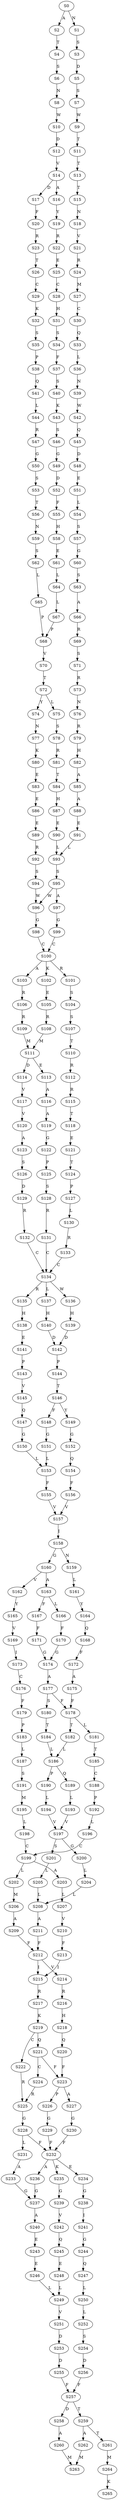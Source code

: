 strict digraph  {
	S0 -> S1 [ label = N ];
	S0 -> S2 [ label = A ];
	S1 -> S3 [ label = S ];
	S2 -> S4 [ label = T ];
	S3 -> S5 [ label = D ];
	S4 -> S6 [ label = S ];
	S5 -> S7 [ label = S ];
	S6 -> S8 [ label = N ];
	S7 -> S9 [ label = W ];
	S8 -> S10 [ label = W ];
	S9 -> S11 [ label = T ];
	S10 -> S12 [ label = D ];
	S11 -> S13 [ label = T ];
	S12 -> S14 [ label = V ];
	S13 -> S15 [ label = T ];
	S14 -> S16 [ label = A ];
	S14 -> S17 [ label = D ];
	S15 -> S18 [ label = N ];
	S16 -> S19 [ label = Y ];
	S17 -> S20 [ label = F ];
	S18 -> S21 [ label = V ];
	S19 -> S22 [ label = R ];
	S20 -> S23 [ label = R ];
	S21 -> S24 [ label = R ];
	S22 -> S25 [ label = E ];
	S23 -> S26 [ label = T ];
	S24 -> S27 [ label = M ];
	S25 -> S28 [ label = C ];
	S26 -> S29 [ label = C ];
	S27 -> S30 [ label = C ];
	S28 -> S31 [ label = H ];
	S29 -> S32 [ label = K ];
	S30 -> S33 [ label = Q ];
	S31 -> S34 [ label = S ];
	S32 -> S35 [ label = S ];
	S33 -> S36 [ label = L ];
	S34 -> S37 [ label = F ];
	S35 -> S38 [ label = P ];
	S36 -> S39 [ label = N ];
	S37 -> S40 [ label = S ];
	S38 -> S41 [ label = Q ];
	S39 -> S42 [ label = W ];
	S40 -> S43 [ label = K ];
	S41 -> S44 [ label = L ];
	S42 -> S45 [ label = Q ];
	S43 -> S46 [ label = S ];
	S44 -> S47 [ label = R ];
	S45 -> S48 [ label = D ];
	S46 -> S49 [ label = G ];
	S47 -> S50 [ label = G ];
	S48 -> S51 [ label = E ];
	S49 -> S52 [ label = D ];
	S50 -> S53 [ label = S ];
	S51 -> S54 [ label = L ];
	S52 -> S55 [ label = F ];
	S53 -> S56 [ label = T ];
	S54 -> S57 [ label = S ];
	S55 -> S58 [ label = H ];
	S56 -> S59 [ label = N ];
	S57 -> S60 [ label = G ];
	S58 -> S61 [ label = E ];
	S59 -> S62 [ label = S ];
	S60 -> S63 [ label = S ];
	S61 -> S64 [ label = L ];
	S62 -> S65 [ label = L ];
	S63 -> S66 [ label = A ];
	S64 -> S67 [ label = L ];
	S65 -> S68 [ label = P ];
	S66 -> S69 [ label = R ];
	S67 -> S68 [ label = P ];
	S68 -> S70 [ label = V ];
	S69 -> S71 [ label = S ];
	S70 -> S72 [ label = T ];
	S71 -> S73 [ label = R ];
	S72 -> S74 [ label = Y ];
	S72 -> S75 [ label = L ];
	S73 -> S76 [ label = N ];
	S74 -> S77 [ label = N ];
	S75 -> S78 [ label = S ];
	S76 -> S79 [ label = R ];
	S77 -> S80 [ label = K ];
	S78 -> S81 [ label = R ];
	S79 -> S82 [ label = H ];
	S80 -> S83 [ label = E ];
	S81 -> S84 [ label = T ];
	S82 -> S85 [ label = A ];
	S83 -> S86 [ label = E ];
	S84 -> S87 [ label = H ];
	S85 -> S88 [ label = A ];
	S86 -> S89 [ label = E ];
	S87 -> S90 [ label = E ];
	S88 -> S91 [ label = E ];
	S89 -> S92 [ label = R ];
	S90 -> S93 [ label = L ];
	S91 -> S93 [ label = L ];
	S92 -> S94 [ label = S ];
	S93 -> S95 [ label = S ];
	S94 -> S96 [ label = W ];
	S95 -> S97 [ label = A ];
	S95 -> S96 [ label = W ];
	S96 -> S98 [ label = G ];
	S97 -> S99 [ label = G ];
	S98 -> S100 [ label = C ];
	S99 -> S100 [ label = C ];
	S100 -> S101 [ label = R ];
	S100 -> S102 [ label = K ];
	S100 -> S103 [ label = A ];
	S101 -> S104 [ label = S ];
	S102 -> S105 [ label = E ];
	S103 -> S106 [ label = R ];
	S104 -> S107 [ label = S ];
	S105 -> S108 [ label = R ];
	S106 -> S109 [ label = R ];
	S107 -> S110 [ label = T ];
	S108 -> S111 [ label = M ];
	S109 -> S111 [ label = M ];
	S110 -> S112 [ label = R ];
	S111 -> S113 [ label = E ];
	S111 -> S114 [ label = D ];
	S112 -> S115 [ label = R ];
	S113 -> S116 [ label = A ];
	S114 -> S117 [ label = V ];
	S115 -> S118 [ label = T ];
	S116 -> S119 [ label = A ];
	S117 -> S120 [ label = V ];
	S118 -> S121 [ label = E ];
	S119 -> S122 [ label = G ];
	S120 -> S123 [ label = A ];
	S121 -> S124 [ label = T ];
	S122 -> S125 [ label = P ];
	S123 -> S126 [ label = S ];
	S124 -> S127 [ label = P ];
	S125 -> S128 [ label = S ];
	S126 -> S129 [ label = D ];
	S127 -> S130 [ label = L ];
	S128 -> S131 [ label = R ];
	S129 -> S132 [ label = R ];
	S130 -> S133 [ label = R ];
	S131 -> S134 [ label = C ];
	S132 -> S134 [ label = C ];
	S133 -> S134 [ label = C ];
	S134 -> S135 [ label = R ];
	S134 -> S136 [ label = W ];
	S134 -> S137 [ label = L ];
	S135 -> S138 [ label = H ];
	S136 -> S139 [ label = H ];
	S137 -> S140 [ label = H ];
	S138 -> S141 [ label = E ];
	S139 -> S142 [ label = D ];
	S140 -> S142 [ label = D ];
	S141 -> S143 [ label = P ];
	S142 -> S144 [ label = P ];
	S143 -> S145 [ label = V ];
	S144 -> S146 [ label = T ];
	S145 -> S147 [ label = Q ];
	S146 -> S148 [ label = F ];
	S146 -> S149 [ label = Y ];
	S147 -> S150 [ label = G ];
	S148 -> S151 [ label = G ];
	S149 -> S152 [ label = G ];
	S150 -> S153 [ label = L ];
	S151 -> S153 [ label = L ];
	S152 -> S154 [ label = Q ];
	S153 -> S155 [ label = F ];
	S154 -> S156 [ label = F ];
	S155 -> S157 [ label = V ];
	S156 -> S157 [ label = V ];
	S157 -> S158 [ label = I ];
	S158 -> S159 [ label = N ];
	S158 -> S160 [ label = G ];
	S159 -> S161 [ label = L ];
	S160 -> S162 [ label = V ];
	S160 -> S163 [ label = A ];
	S161 -> S164 [ label = Y ];
	S162 -> S165 [ label = Y ];
	S163 -> S166 [ label = L ];
	S163 -> S167 [ label = F ];
	S164 -> S168 [ label = Q ];
	S165 -> S169 [ label = V ];
	S166 -> S170 [ label = F ];
	S167 -> S171 [ label = F ];
	S168 -> S172 [ label = F ];
	S169 -> S173 [ label = I ];
	S170 -> S174 [ label = G ];
	S171 -> S174 [ label = G ];
	S172 -> S175 [ label = A ];
	S173 -> S176 [ label = C ];
	S174 -> S177 [ label = A ];
	S175 -> S178 [ label = F ];
	S176 -> S179 [ label = F ];
	S177 -> S178 [ label = F ];
	S177 -> S180 [ label = S ];
	S178 -> S181 [ label = L ];
	S178 -> S182 [ label = T ];
	S179 -> S183 [ label = P ];
	S180 -> S184 [ label = T ];
	S181 -> S185 [ label = T ];
	S182 -> S186 [ label = L ];
	S183 -> S187 [ label = L ];
	S184 -> S186 [ label = L ];
	S185 -> S188 [ label = C ];
	S186 -> S189 [ label = Q ];
	S186 -> S190 [ label = P ];
	S187 -> S191 [ label = S ];
	S188 -> S192 [ label = P ];
	S189 -> S193 [ label = L ];
	S190 -> S194 [ label = L ];
	S191 -> S195 [ label = M ];
	S192 -> S196 [ label = L ];
	S193 -> S197 [ label = V ];
	S194 -> S197 [ label = V ];
	S195 -> S198 [ label = L ];
	S196 -> S199 [ label = C ];
	S197 -> S200 [ label = G ];
	S197 -> S201 [ label = S ];
	S198 -> S199 [ label = C ];
	S199 -> S202 [ label = L ];
	S199 -> S203 [ label = A ];
	S200 -> S204 [ label = L ];
	S201 -> S205 [ label = L ];
	S202 -> S206 [ label = M ];
	S203 -> S207 [ label = L ];
	S204 -> S208 [ label = L ];
	S205 -> S208 [ label = L ];
	S206 -> S209 [ label = A ];
	S207 -> S210 [ label = V ];
	S208 -> S211 [ label = A ];
	S209 -> S212 [ label = F ];
	S210 -> S213 [ label = F ];
	S211 -> S212 [ label = F ];
	S212 -> S214 [ label = V ];
	S212 -> S215 [ label = I ];
	S213 -> S215 [ label = I ];
	S214 -> S216 [ label = R ];
	S215 -> S217 [ label = R ];
	S216 -> S218 [ label = H ];
	S217 -> S219 [ label = K ];
	S218 -> S220 [ label = Q ];
	S219 -> S221 [ label = Q ];
	S219 -> S222 [ label = C ];
	S220 -> S223 [ label = F ];
	S221 -> S223 [ label = F ];
	S221 -> S224 [ label = C ];
	S222 -> S225 [ label = R ];
	S223 -> S226 [ label = P ];
	S223 -> S227 [ label = A ];
	S224 -> S225 [ label = R ];
	S225 -> S228 [ label = G ];
	S226 -> S229 [ label = G ];
	S227 -> S230 [ label = G ];
	S228 -> S231 [ label = L ];
	S228 -> S232 [ label = F ];
	S229 -> S232 [ label = F ];
	S230 -> S232 [ label = F ];
	S231 -> S233 [ label = A ];
	S232 -> S234 [ label = E ];
	S232 -> S235 [ label = K ];
	S232 -> S236 [ label = A ];
	S233 -> S237 [ label = G ];
	S234 -> S238 [ label = G ];
	S235 -> S239 [ label = G ];
	S236 -> S237 [ label = G ];
	S237 -> S240 [ label = A ];
	S238 -> S241 [ label = I ];
	S239 -> S242 [ label = V ];
	S240 -> S243 [ label = E ];
	S241 -> S244 [ label = G ];
	S242 -> S245 [ label = Q ];
	S243 -> S246 [ label = E ];
	S244 -> S247 [ label = Q ];
	S245 -> S248 [ label = E ];
	S246 -> S249 [ label = L ];
	S247 -> S250 [ label = L ];
	S248 -> S249 [ label = L ];
	S249 -> S251 [ label = V ];
	S250 -> S252 [ label = L ];
	S251 -> S253 [ label = D ];
	S252 -> S254 [ label = S ];
	S253 -> S255 [ label = D ];
	S254 -> S256 [ label = D ];
	S255 -> S257 [ label = F ];
	S256 -> S257 [ label = F ];
	S257 -> S258 [ label = D ];
	S257 -> S259 [ label = T ];
	S258 -> S260 [ label = A ];
	S259 -> S261 [ label = T ];
	S259 -> S262 [ label = A ];
	S260 -> S263 [ label = M ];
	S261 -> S264 [ label = M ];
	S262 -> S263 [ label = M ];
	S264 -> S265 [ label = K ];
}
